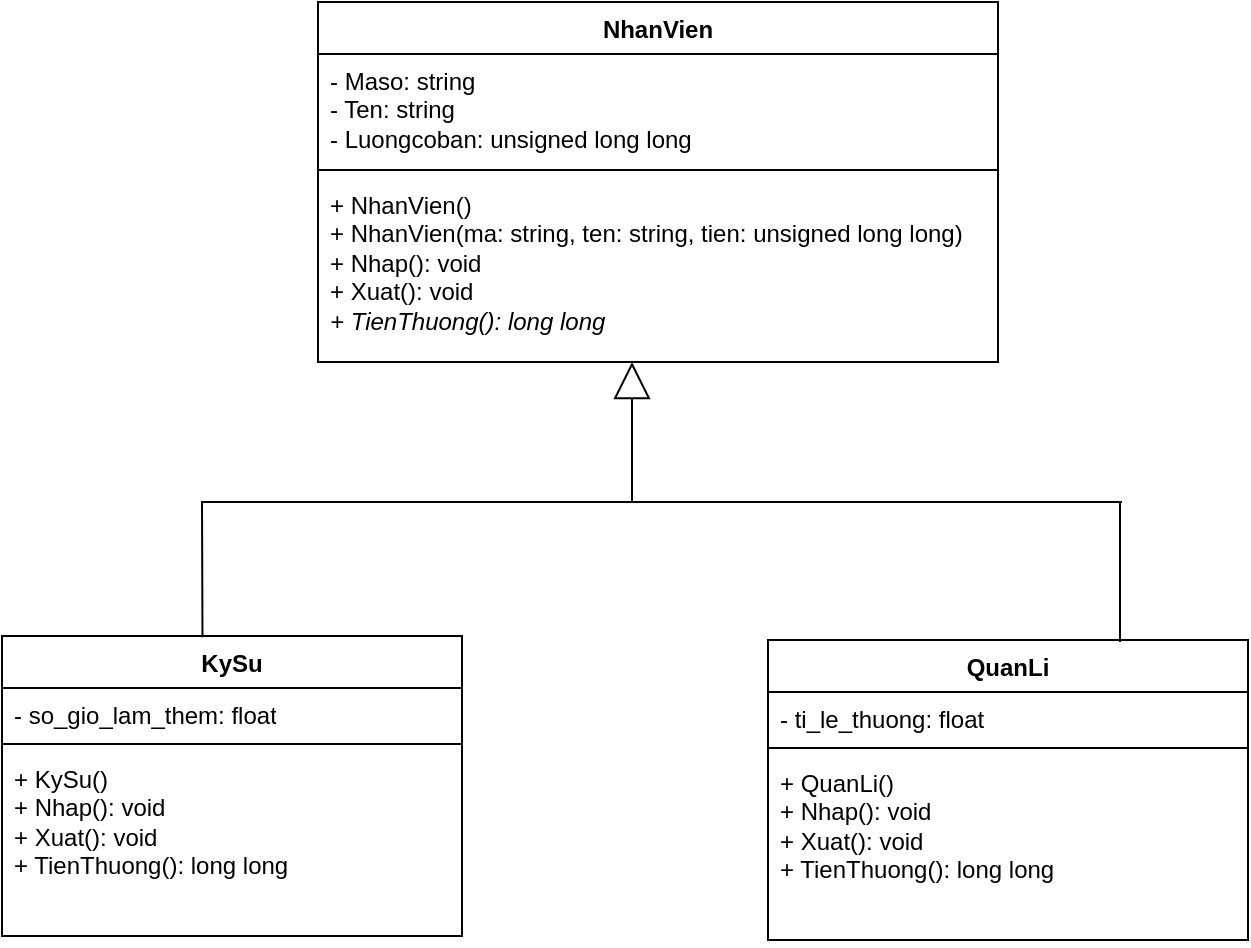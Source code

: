 <mxfile version="24.8.4">
  <diagram id="C5RBs43oDa-KdzZeNtuy" name="Page-1">
    <mxGraphModel dx="794" dy="379" grid="1" gridSize="10" guides="1" tooltips="1" connect="1" arrows="1" fold="1" page="1" pageScale="1" pageWidth="827" pageHeight="1169" math="0" shadow="0">
      <root>
        <mxCell id="WIyWlLk6GJQsqaUBKTNV-0" />
        <mxCell id="WIyWlLk6GJQsqaUBKTNV-1" parent="WIyWlLk6GJQsqaUBKTNV-0" />
        <mxCell id="vu7274_m8zK-uV0ClqTG-5" value="NhanVien" style="swimlane;fontStyle=1;align=center;verticalAlign=top;childLayout=stackLayout;horizontal=1;startSize=26;horizontalStack=0;resizeParent=1;resizeParentMax=0;resizeLast=0;collapsible=1;marginBottom=0;whiteSpace=wrap;html=1;" vertex="1" parent="WIyWlLk6GJQsqaUBKTNV-1">
          <mxGeometry x="398" y="190" width="340" height="180" as="geometry" />
        </mxCell>
        <mxCell id="vu7274_m8zK-uV0ClqTG-6" value="- Maso: &lt;span class=&quot;hljs-built_in&quot;&gt;string&lt;/span&gt;&lt;br&gt;- Ten: &lt;span class=&quot;hljs-built_in&quot;&gt;string&lt;/span&gt;&lt;br&gt;- Luongcoban: &lt;span class=&quot;hljs-type&quot;&gt;unsigned&lt;/span&gt; &lt;span class=&quot;hljs-type&quot;&gt;long&lt;/span&gt; &lt;span class=&quot;hljs-type&quot;&gt;long&lt;/span&gt;" style="text;strokeColor=none;fillColor=none;align=left;verticalAlign=top;spacingLeft=4;spacingRight=4;overflow=hidden;rotatable=0;points=[[0,0.5],[1,0.5]];portConstraint=eastwest;whiteSpace=wrap;html=1;" vertex="1" parent="vu7274_m8zK-uV0ClqTG-5">
          <mxGeometry y="26" width="340" height="54" as="geometry" />
        </mxCell>
        <mxCell id="vu7274_m8zK-uV0ClqTG-7" value="" style="line;strokeWidth=1;fillColor=none;align=left;verticalAlign=middle;spacingTop=-1;spacingLeft=3;spacingRight=3;rotatable=0;labelPosition=right;points=[];portConstraint=eastwest;strokeColor=inherit;" vertex="1" parent="vu7274_m8zK-uV0ClqTG-5">
          <mxGeometry y="80" width="340" height="8" as="geometry" />
        </mxCell>
        <mxCell id="vu7274_m8zK-uV0ClqTG-8" value="+ NhanVien()&lt;br&gt;+ NhanVien(ma: &lt;span class=&quot;hljs-built_in&quot;&gt;string&lt;/span&gt;, ten: &lt;span class=&quot;hljs-built_in&quot;&gt;string&lt;/span&gt;, tien: &lt;span class=&quot;hljs-type&quot;&gt;unsigned&lt;/span&gt; &lt;span class=&quot;hljs-type&quot;&gt;long&lt;/span&gt; &lt;span class=&quot;hljs-type&quot;&gt;long&lt;/span&gt;)&lt;br&gt;+ Nhap(): &lt;span class=&quot;hljs-type&quot;&gt;void&lt;/span&gt;&lt;br&gt;+ Xuat(): &lt;span class=&quot;hljs-type&quot;&gt;void&lt;/span&gt;&lt;br&gt;&lt;i&gt;+ TienThuong(): &lt;span class=&quot;hljs-type&quot;&gt;long&lt;/span&gt;&amp;nbsp;long&lt;/i&gt;" style="text;strokeColor=none;fillColor=none;align=left;verticalAlign=top;spacingLeft=4;spacingRight=4;overflow=hidden;rotatable=0;points=[[0,0.5],[1,0.5]];portConstraint=eastwest;whiteSpace=wrap;html=1;" vertex="1" parent="vu7274_m8zK-uV0ClqTG-5">
          <mxGeometry y="88" width="340" height="92" as="geometry" />
        </mxCell>
        <mxCell id="vu7274_m8zK-uV0ClqTG-9" value="QuanLi" style="swimlane;fontStyle=1;align=center;verticalAlign=top;childLayout=stackLayout;horizontal=1;startSize=26;horizontalStack=0;resizeParent=1;resizeParentMax=0;resizeLast=0;collapsible=1;marginBottom=0;whiteSpace=wrap;html=1;" vertex="1" parent="WIyWlLk6GJQsqaUBKTNV-1">
          <mxGeometry x="623" y="509" width="240" height="150" as="geometry" />
        </mxCell>
        <mxCell id="vu7274_m8zK-uV0ClqTG-10" value="- ti_le_thuong: float" style="text;strokeColor=none;fillColor=none;align=left;verticalAlign=top;spacingLeft=4;spacingRight=4;overflow=hidden;rotatable=0;points=[[0,0.5],[1,0.5]];portConstraint=eastwest;whiteSpace=wrap;html=1;" vertex="1" parent="vu7274_m8zK-uV0ClqTG-9">
          <mxGeometry y="26" width="240" height="24" as="geometry" />
        </mxCell>
        <mxCell id="vu7274_m8zK-uV0ClqTG-11" value="" style="line;strokeWidth=1;fillColor=none;align=left;verticalAlign=middle;spacingTop=-1;spacingLeft=3;spacingRight=3;rotatable=0;labelPosition=right;points=[];portConstraint=eastwest;strokeColor=inherit;" vertex="1" parent="vu7274_m8zK-uV0ClqTG-9">
          <mxGeometry y="50" width="240" height="8" as="geometry" />
        </mxCell>
        <mxCell id="vu7274_m8zK-uV0ClqTG-12" value="+ QuanLi()&lt;br&gt;+ Nhap(): void&lt;br&gt;+ Xuat(): void&lt;br&gt;+ TienThuong(): long long&amp;nbsp;" style="text;strokeColor=none;fillColor=none;align=left;verticalAlign=top;spacingLeft=4;spacingRight=4;overflow=hidden;rotatable=0;points=[[0,0.5],[1,0.5]];portConstraint=eastwest;whiteSpace=wrap;html=1;" vertex="1" parent="vu7274_m8zK-uV0ClqTG-9">
          <mxGeometry y="58" width="240" height="92" as="geometry" />
        </mxCell>
        <mxCell id="vu7274_m8zK-uV0ClqTG-13" value="KySu" style="swimlane;fontStyle=1;align=center;verticalAlign=top;childLayout=stackLayout;horizontal=1;startSize=26;horizontalStack=0;resizeParent=1;resizeParentMax=0;resizeLast=0;collapsible=1;marginBottom=0;whiteSpace=wrap;html=1;" vertex="1" parent="WIyWlLk6GJQsqaUBKTNV-1">
          <mxGeometry x="240" y="507" width="230" height="150" as="geometry" />
        </mxCell>
        <mxCell id="vu7274_m8zK-uV0ClqTG-14" value="- so_gio_lam_them: float" style="text;strokeColor=none;fillColor=none;align=left;verticalAlign=top;spacingLeft=4;spacingRight=4;overflow=hidden;rotatable=0;points=[[0,0.5],[1,0.5]];portConstraint=eastwest;whiteSpace=wrap;html=1;" vertex="1" parent="vu7274_m8zK-uV0ClqTG-13">
          <mxGeometry y="26" width="230" height="24" as="geometry" />
        </mxCell>
        <mxCell id="vu7274_m8zK-uV0ClqTG-15" value="" style="line;strokeWidth=1;fillColor=none;align=left;verticalAlign=middle;spacingTop=-1;spacingLeft=3;spacingRight=3;rotatable=0;labelPosition=right;points=[];portConstraint=eastwest;strokeColor=inherit;" vertex="1" parent="vu7274_m8zK-uV0ClqTG-13">
          <mxGeometry y="50" width="230" height="8" as="geometry" />
        </mxCell>
        <mxCell id="vu7274_m8zK-uV0ClqTG-16" value="+ KySu()&lt;br&gt;+ Nhap(): void&lt;br&gt;+ Xuat(): void&lt;br&gt;+ TienThuong(): long long&amp;nbsp;" style="text;strokeColor=none;fillColor=none;align=left;verticalAlign=top;spacingLeft=4;spacingRight=4;overflow=hidden;rotatable=0;points=[[0,0.5],[1,0.5]];portConstraint=eastwest;whiteSpace=wrap;html=1;" vertex="1" parent="vu7274_m8zK-uV0ClqTG-13">
          <mxGeometry y="58" width="230" height="92" as="geometry" />
        </mxCell>
        <mxCell id="vu7274_m8zK-uV0ClqTG-17" value="" style="endArrow=block;endSize=16;endFill=0;html=1;rounded=0;entryX=0.5;entryY=1;entryDx=0;entryDy=0;" edge="1" parent="WIyWlLk6GJQsqaUBKTNV-1">
          <mxGeometry width="160" relative="1" as="geometry">
            <mxPoint x="555" y="440" as="sourcePoint" />
            <mxPoint x="555" y="370" as="targetPoint" />
          </mxGeometry>
        </mxCell>
        <mxCell id="vu7274_m8zK-uV0ClqTG-21" value="" style="endArrow=none;html=1;rounded=0;exitX=0.481;exitY=0.011;exitDx=0;exitDy=0;exitPerimeter=0;" edge="1" parent="WIyWlLk6GJQsqaUBKTNV-1">
          <mxGeometry width="50" height="50" relative="1" as="geometry">
            <mxPoint x="340.25" y="507.65" as="sourcePoint" />
            <mxPoint x="340" y="440" as="targetPoint" />
            <Array as="points">
              <mxPoint x="340" y="440" />
              <mxPoint x="800" y="440" />
            </Array>
          </mxGeometry>
        </mxCell>
        <mxCell id="vu7274_m8zK-uV0ClqTG-22" value="" style="endArrow=none;html=1;rounded=0;" edge="1" parent="WIyWlLk6GJQsqaUBKTNV-1">
          <mxGeometry width="50" height="50" relative="1" as="geometry">
            <mxPoint x="799" y="510" as="sourcePoint" />
            <mxPoint x="799" y="440" as="targetPoint" />
          </mxGeometry>
        </mxCell>
      </root>
    </mxGraphModel>
  </diagram>
</mxfile>
